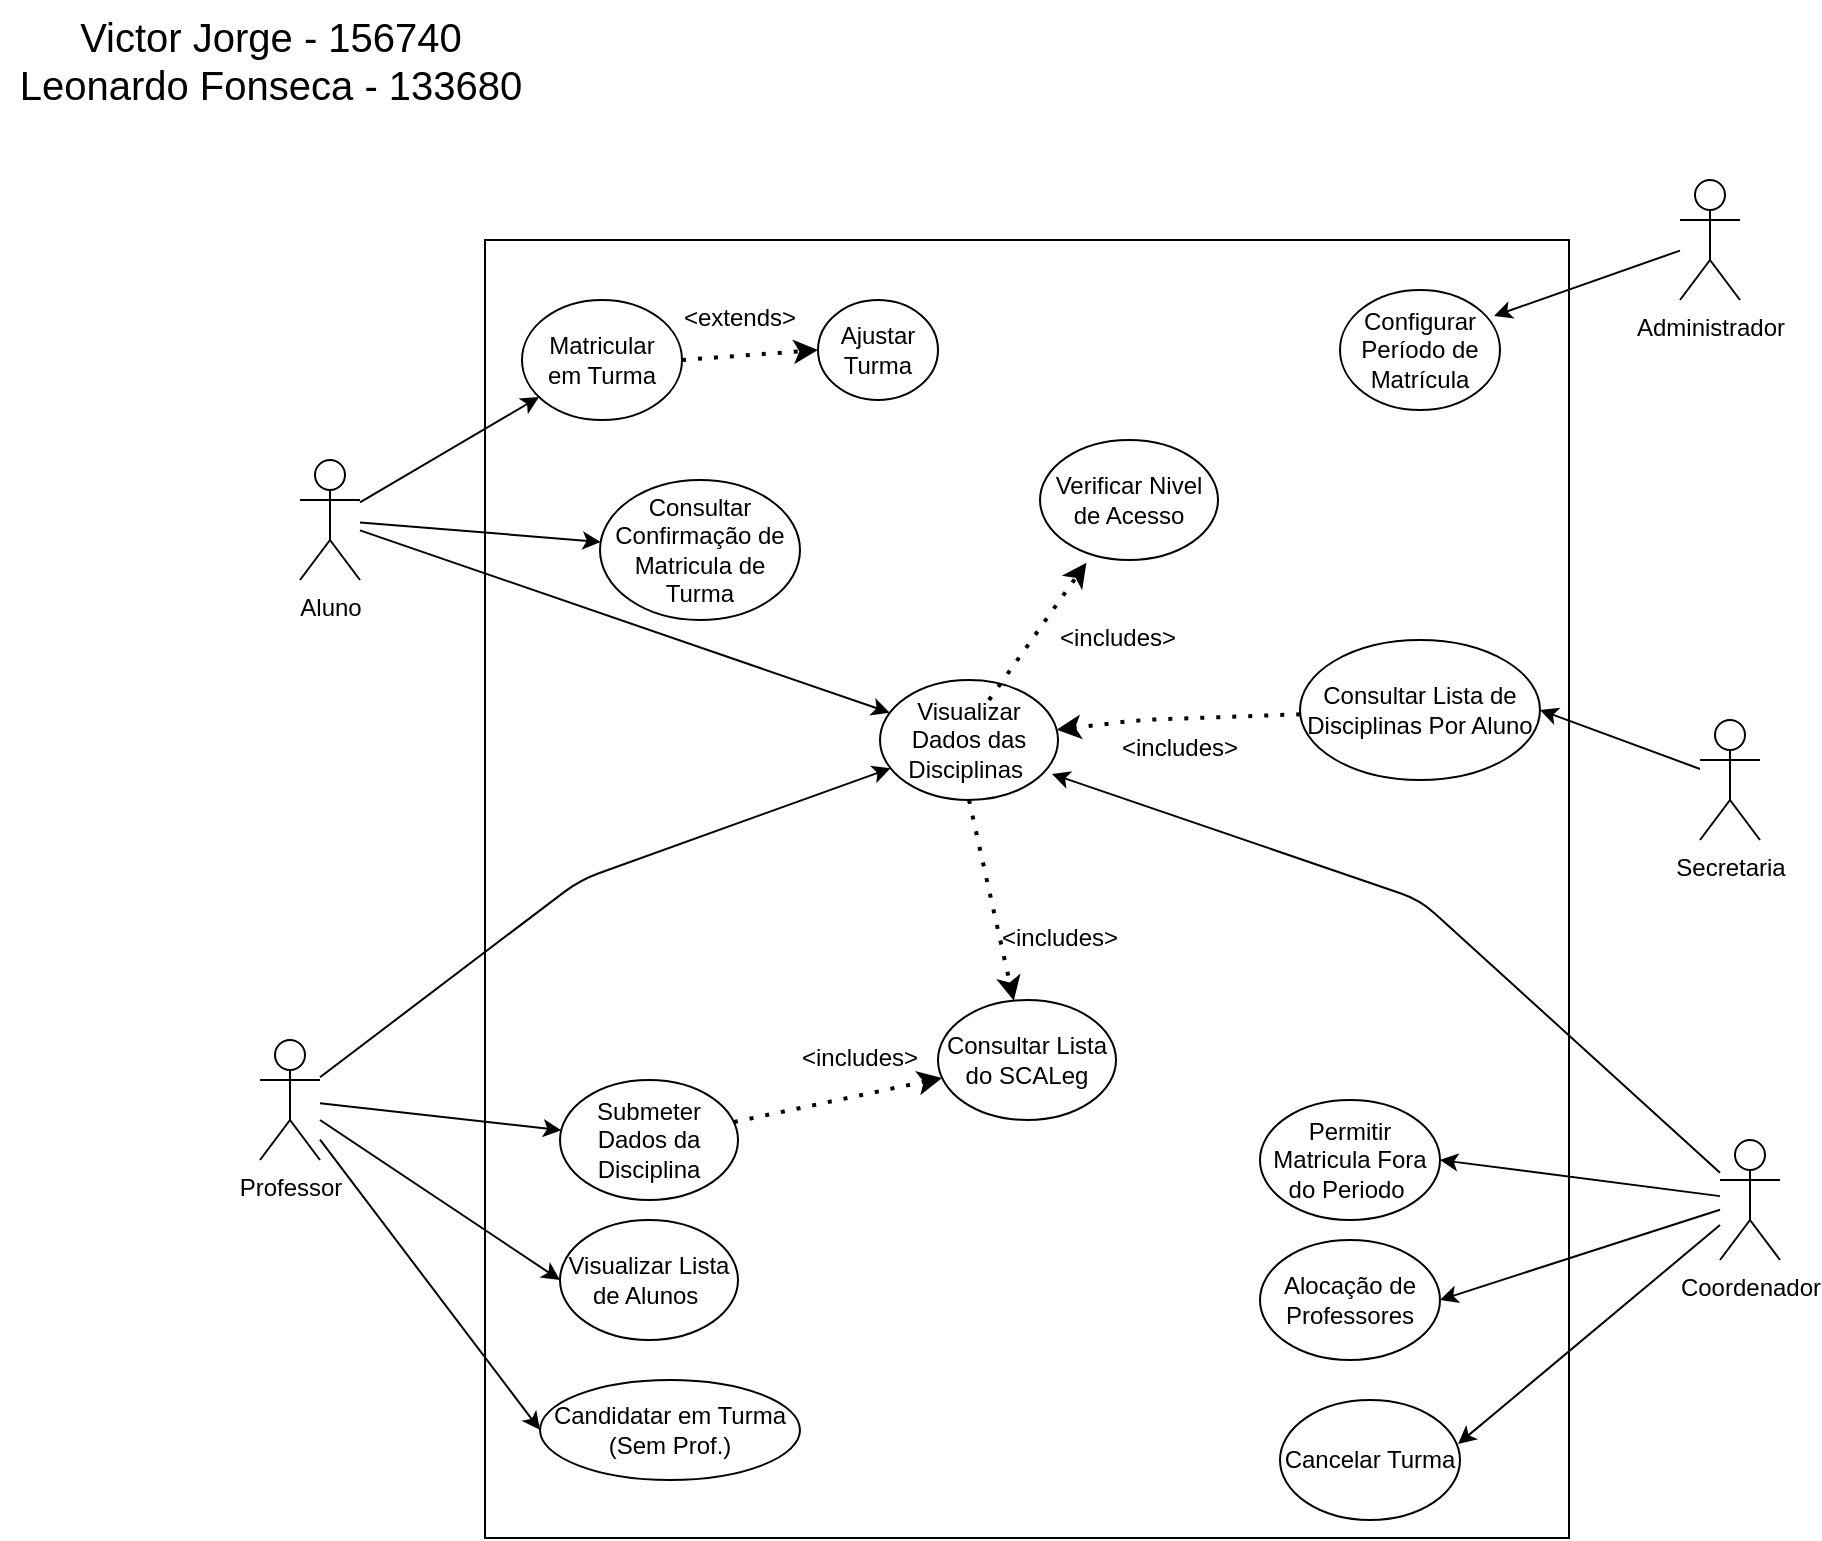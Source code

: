 <mxfile>
    <diagram id="IAZOuvI3WLzk56wN_U8C" name="Page-1">
        <mxGraphModel dx="1386" dy="862" grid="1" gridSize="10" guides="1" tooltips="1" connect="1" arrows="1" fold="1" page="1" pageScale="1" pageWidth="1169" pageHeight="1654" math="0" shadow="0">
            <root>
                <mxCell id="0"/>
                <mxCell id="1" parent="0"/>
                <mxCell id="2" value="" style="rounded=0;whiteSpace=wrap;html=1;fontStyle=0;strokeColor=#000000;" parent="1" vertex="1">
                    <mxGeometry x="312.5" y="170" width="542" height="649" as="geometry"/>
                </mxCell>
                <mxCell id="35" style="edgeStyle=none;html=1;" edge="1" parent="1" source="3" target="11">
                    <mxGeometry relative="1" as="geometry"/>
                </mxCell>
                <mxCell id="36" style="edgeStyle=none;html=1;" edge="1" parent="1" source="3" target="17">
                    <mxGeometry relative="1" as="geometry"/>
                </mxCell>
                <mxCell id="37" style="edgeStyle=none;html=1;" edge="1" parent="1" source="3" target="18">
                    <mxGeometry relative="1" as="geometry"/>
                </mxCell>
                <mxCell id="3" value="Aluno" style="shape=umlActor;verticalLabelPosition=bottom;verticalAlign=top;html=1;outlineConnect=0;" parent="1" vertex="1">
                    <mxGeometry x="220" y="280" width="30" height="60" as="geometry"/>
                </mxCell>
                <mxCell id="39" style="edgeStyle=none;html=1;" edge="1" parent="1" source="4" target="18">
                    <mxGeometry relative="1" as="geometry">
                        <Array as="points">
                            <mxPoint x="360" y="490"/>
                        </Array>
                    </mxGeometry>
                </mxCell>
                <mxCell id="47" style="edgeStyle=none;html=1;" edge="1" parent="1" source="4" target="21">
                    <mxGeometry relative="1" as="geometry"/>
                </mxCell>
                <mxCell id="48" style="edgeStyle=none;html=1;entryX=0;entryY=0.5;entryDx=0;entryDy=0;" edge="1" parent="1" source="4" target="24">
                    <mxGeometry relative="1" as="geometry"/>
                </mxCell>
                <mxCell id="49" style="edgeStyle=none;html=1;entryX=0;entryY=0.5;entryDx=0;entryDy=0;" edge="1" parent="1" source="4" target="25">
                    <mxGeometry relative="1" as="geometry"/>
                </mxCell>
                <mxCell id="4" value="Professor" style="shape=umlActor;verticalLabelPosition=bottom;verticalAlign=top;html=1;outlineConnect=0;" parent="1" vertex="1">
                    <mxGeometry x="200" y="570" width="30" height="60" as="geometry"/>
                </mxCell>
                <mxCell id="38" style="edgeStyle=none;html=1;entryX=0.966;entryY=0.783;entryDx=0;entryDy=0;entryPerimeter=0;" edge="1" parent="1" source="5" target="18">
                    <mxGeometry relative="1" as="geometry">
                        <Array as="points">
                            <mxPoint x="780" y="500"/>
                        </Array>
                    </mxGeometry>
                </mxCell>
                <mxCell id="44" style="edgeStyle=none;html=1;entryX=1;entryY=0.5;entryDx=0;entryDy=0;" edge="1" parent="1" source="5" target="30">
                    <mxGeometry relative="1" as="geometry"/>
                </mxCell>
                <mxCell id="45" style="edgeStyle=none;html=1;entryX=1;entryY=0.5;entryDx=0;entryDy=0;" edge="1" parent="1" source="5" target="31">
                    <mxGeometry relative="1" as="geometry"/>
                </mxCell>
                <mxCell id="46" style="edgeStyle=none;html=1;entryX=0.989;entryY=0.367;entryDx=0;entryDy=0;entryPerimeter=0;" edge="1" parent="1" source="5" target="33">
                    <mxGeometry relative="1" as="geometry"/>
                </mxCell>
                <mxCell id="5" value="Coordenador&lt;br&gt;&lt;span style=&quot;color: rgba(0, 0, 0, 0); font-family: monospace; font-size: 0px; text-align: start;&quot;&gt;%3CmxGraphModel%3E%3Croot%3E%3CmxCell%20id%3D%220%22%2F%3E%3CmxCell%20id%3D%221%22%20parent%3D%220%22%2F%3E%3CmxCell%20id%3D%222%22%20value%3D%22Aluno%22%20style%3D%22shape%3DumlActor%3BverticalLabelPosition%3Dbottom%3BverticalAlign%3Dtop%3Bhtml%3D1%3BoutlineConnect%3D0%3B%22%20vertex%3D%221%22%20parent%3D%221%22%3E%3CmxGeometry%20x%3D%2230%22%20y%3D%22220%22%20width%3D%2230%22%20height%3D%2260%22%20as%3D%22geometry%22%2F%3E%3C%2FmxCell%3E%3C%2Froot%3E%3C%2FmxGraphModel%3E&lt;/span&gt;" style="shape=umlActor;verticalLabelPosition=bottom;verticalAlign=top;html=1;outlineConnect=0;" parent="1" vertex="1">
                    <mxGeometry x="930" y="620" width="30" height="60" as="geometry"/>
                </mxCell>
                <mxCell id="42" style="edgeStyle=none;html=1;entryX=0.963;entryY=0.217;entryDx=0;entryDy=0;entryPerimeter=0;" edge="1" parent="1" source="6" target="27">
                    <mxGeometry relative="1" as="geometry"/>
                </mxCell>
                <mxCell id="6" value="Administrador" style="shape=umlActor;verticalLabelPosition=bottom;verticalAlign=top;html=1;outlineConnect=0;" parent="1" vertex="1">
                    <mxGeometry x="910" y="140" width="30" height="60" as="geometry"/>
                </mxCell>
                <mxCell id="43" style="edgeStyle=none;html=1;entryX=1;entryY=0.5;entryDx=0;entryDy=0;" edge="1" parent="1" source="7" target="34">
                    <mxGeometry relative="1" as="geometry"/>
                </mxCell>
                <mxCell id="7" value="Secretaria" style="shape=umlActor;verticalLabelPosition=bottom;verticalAlign=top;html=1;outlineConnect=0;" parent="1" vertex="1">
                    <mxGeometry x="920" y="410" width="30" height="60" as="geometry"/>
                </mxCell>
                <mxCell id="11" value="Matricular&lt;br&gt;em Turma" style="ellipse;whiteSpace=wrap;html=1;" parent="1" vertex="1">
                    <mxGeometry x="331" y="200" width="80" height="60" as="geometry"/>
                </mxCell>
                <mxCell id="16" value="Ajustar&lt;br&gt;Turma" style="ellipse;whiteSpace=wrap;html=1;" parent="1" vertex="1">
                    <mxGeometry x="479" y="200" width="60" height="50" as="geometry"/>
                </mxCell>
                <mxCell id="17" value="Consultar Confirmação de Matricula de Turma" style="ellipse;whiteSpace=wrap;html=1;" parent="1" vertex="1">
                    <mxGeometry x="370" y="290" width="100" height="70" as="geometry"/>
                </mxCell>
                <mxCell id="18" value="Visualizar Dados das Disciplinas&amp;nbsp;" style="ellipse;whiteSpace=wrap;html=1;" parent="1" vertex="1">
                    <mxGeometry x="510" y="390" width="89" height="60" as="geometry"/>
                </mxCell>
                <mxCell id="20" value="" style="endArrow=classic;dashed=1;html=1;dashPattern=1 3;strokeWidth=2;exitX=1;exitY=0.5;exitDx=0;exitDy=0;entryX=0;entryY=0.5;entryDx=0;entryDy=0;endFill=1;" parent="1" source="11" target="16" edge="1">
                    <mxGeometry width="50" height="50" relative="1" as="geometry">
                        <mxPoint x="620" y="560" as="sourcePoint"/>
                        <mxPoint x="670" y="510" as="targetPoint"/>
                    </mxGeometry>
                </mxCell>
                <mxCell id="21" value="Submeter Dados da Disciplina" style="ellipse;whiteSpace=wrap;html=1;" parent="1" vertex="1">
                    <mxGeometry x="350" y="590" width="89" height="60" as="geometry"/>
                </mxCell>
                <mxCell id="24" value="Visualizar Lista de Alunos&amp;nbsp;" style="ellipse;whiteSpace=wrap;html=1;" parent="1" vertex="1">
                    <mxGeometry x="350" y="660" width="89" height="60" as="geometry"/>
                </mxCell>
                <mxCell id="25" value="Candidatar em Turma (Sem Prof.)" style="ellipse;whiteSpace=wrap;html=1;" parent="1" vertex="1">
                    <mxGeometry x="340" y="740" width="130" height="50" as="geometry"/>
                </mxCell>
                <mxCell id="26" value="Consultar Lista do SCALeg" style="ellipse;whiteSpace=wrap;html=1;" parent="1" vertex="1">
                    <mxGeometry x="539" y="550" width="89" height="60" as="geometry"/>
                </mxCell>
                <mxCell id="27" value="Configurar Período de Matrícula" style="ellipse;whiteSpace=wrap;html=1;" parent="1" vertex="1">
                    <mxGeometry x="740" y="195" width="80" height="60" as="geometry"/>
                </mxCell>
                <mxCell id="30" value="Permitir Matricula Fora do Periodo&amp;nbsp;" style="ellipse;whiteSpace=wrap;html=1;" parent="1" vertex="1">
                    <mxGeometry x="700" y="600" width="90" height="60" as="geometry"/>
                </mxCell>
                <mxCell id="31" value="Alocação de Professores" style="ellipse;whiteSpace=wrap;html=1;" parent="1" vertex="1">
                    <mxGeometry x="700" y="670" width="90" height="60" as="geometry"/>
                </mxCell>
                <mxCell id="33" value="Cancelar Turma" style="ellipse;whiteSpace=wrap;html=1;" parent="1" vertex="1">
                    <mxGeometry x="710" y="750" width="90" height="60" as="geometry"/>
                </mxCell>
                <mxCell id="34" value="Consultar Lista de Disciplinas Por Aluno" style="ellipse;whiteSpace=wrap;html=1;" parent="1" vertex="1">
                    <mxGeometry x="720" y="370" width="120" height="70" as="geometry"/>
                </mxCell>
                <mxCell id="40" value="Verificar Nivel de Acesso" style="ellipse;whiteSpace=wrap;html=1;" vertex="1" parent="1">
                    <mxGeometry x="590" y="270" width="89" height="60" as="geometry"/>
                </mxCell>
                <mxCell id="41" value="" style="endArrow=classic;dashed=1;html=1;dashPattern=1 3;strokeWidth=2;endFill=1;" edge="1" parent="1" source="34" target="18">
                    <mxGeometry width="50" height="50" relative="1" as="geometry">
                        <mxPoint x="530" y="330" as="sourcePoint"/>
                        <mxPoint x="489" y="235" as="targetPoint"/>
                        <Array as="points">
                            <mxPoint x="640" y="410"/>
                        </Array>
                    </mxGeometry>
                </mxCell>
                <mxCell id="50" value="" style="endArrow=classic;dashed=1;html=1;dashPattern=1 3;strokeWidth=2;exitX=0.5;exitY=1;exitDx=0;exitDy=0;endFill=1;" edge="1" parent="1" source="18" target="26">
                    <mxGeometry width="50" height="50" relative="1" as="geometry">
                        <mxPoint x="541.29" y="528.67" as="sourcePoint"/>
                        <mxPoint x="590.002" y="460.003" as="targetPoint"/>
                    </mxGeometry>
                </mxCell>
                <mxCell id="51" value="" style="endArrow=classic;dashed=1;html=1;dashPattern=1 3;strokeWidth=2;endFill=1;" edge="1" parent="1" source="21" target="26">
                    <mxGeometry width="50" height="50" relative="1" as="geometry">
                        <mxPoint x="421.29" y="590" as="sourcePoint"/>
                        <mxPoint x="470.002" y="521.333" as="targetPoint"/>
                    </mxGeometry>
                </mxCell>
                <mxCell id="53" value="" style="endArrow=classic;dashed=1;html=1;dashPattern=1 3;strokeWidth=2;exitX=0.5;exitY=0;exitDx=0;exitDy=0;entryX=0;entryY=1;entryDx=0;entryDy=0;endFill=1;" edge="1" parent="1">
                    <mxGeometry width="50" height="50" relative="1" as="geometry">
                        <mxPoint x="564.5" y="400" as="sourcePoint"/>
                        <mxPoint x="613.212" y="331.333" as="targetPoint"/>
                    </mxGeometry>
                </mxCell>
                <mxCell id="54" value="&lt;font style=&quot;font-size: 20px;&quot;&gt;Victor Jorge - 156740&lt;br&gt;Leonardo Fonseca - 133680&lt;/font&gt;" style="text;html=1;align=center;verticalAlign=middle;resizable=0;points=[];autosize=1;strokeColor=none;fillColor=none;" vertex="1" parent="1">
                    <mxGeometry x="70" y="50" width="270" height="60" as="geometry"/>
                </mxCell>
                <mxCell id="55" value="&lt;font style=&quot;font-size: 12px;&quot;&gt;&amp;lt;includes&amp;gt;&lt;/font&gt;" style="text;html=1;strokeColor=none;fillColor=none;align=center;verticalAlign=middle;whiteSpace=wrap;rounded=0;fontSize=20;" vertex="1" parent="1">
                    <mxGeometry x="570" y="500" width="60" height="30" as="geometry"/>
                </mxCell>
                <mxCell id="56" value="&lt;font style=&quot;font-size: 12px;&quot;&gt;&amp;lt;includes&amp;gt;&lt;/font&gt;" style="text;html=1;strokeColor=none;fillColor=none;align=center;verticalAlign=middle;whiteSpace=wrap;rounded=0;fontSize=20;" vertex="1" parent="1">
                    <mxGeometry x="599" y="350" width="60" height="30" as="geometry"/>
                </mxCell>
                <mxCell id="57" value="&lt;font style=&quot;font-size: 12px;&quot;&gt;&amp;lt;includes&amp;gt;&lt;/font&gt;" style="text;html=1;strokeColor=none;fillColor=none;align=center;verticalAlign=middle;whiteSpace=wrap;rounded=0;fontSize=20;" vertex="1" parent="1">
                    <mxGeometry x="630" y="405" width="60" height="30" as="geometry"/>
                </mxCell>
                <mxCell id="58" value="&lt;font style=&quot;font-size: 12px;&quot;&gt;&amp;lt;extends&amp;gt;&lt;/font&gt;" style="text;html=1;strokeColor=none;fillColor=none;align=center;verticalAlign=middle;whiteSpace=wrap;rounded=0;fontSize=20;" vertex="1" parent="1">
                    <mxGeometry x="410" y="190" width="60" height="30" as="geometry"/>
                </mxCell>
                <mxCell id="59" value="&lt;font style=&quot;font-size: 12px;&quot;&gt;&amp;lt;includes&amp;gt;&lt;/font&gt;" style="text;html=1;strokeColor=none;fillColor=none;align=center;verticalAlign=middle;whiteSpace=wrap;rounded=0;fontSize=20;" vertex="1" parent="1">
                    <mxGeometry x="470" y="560" width="60" height="30" as="geometry"/>
                </mxCell>
            </root>
        </mxGraphModel>
    </diagram>
</mxfile>